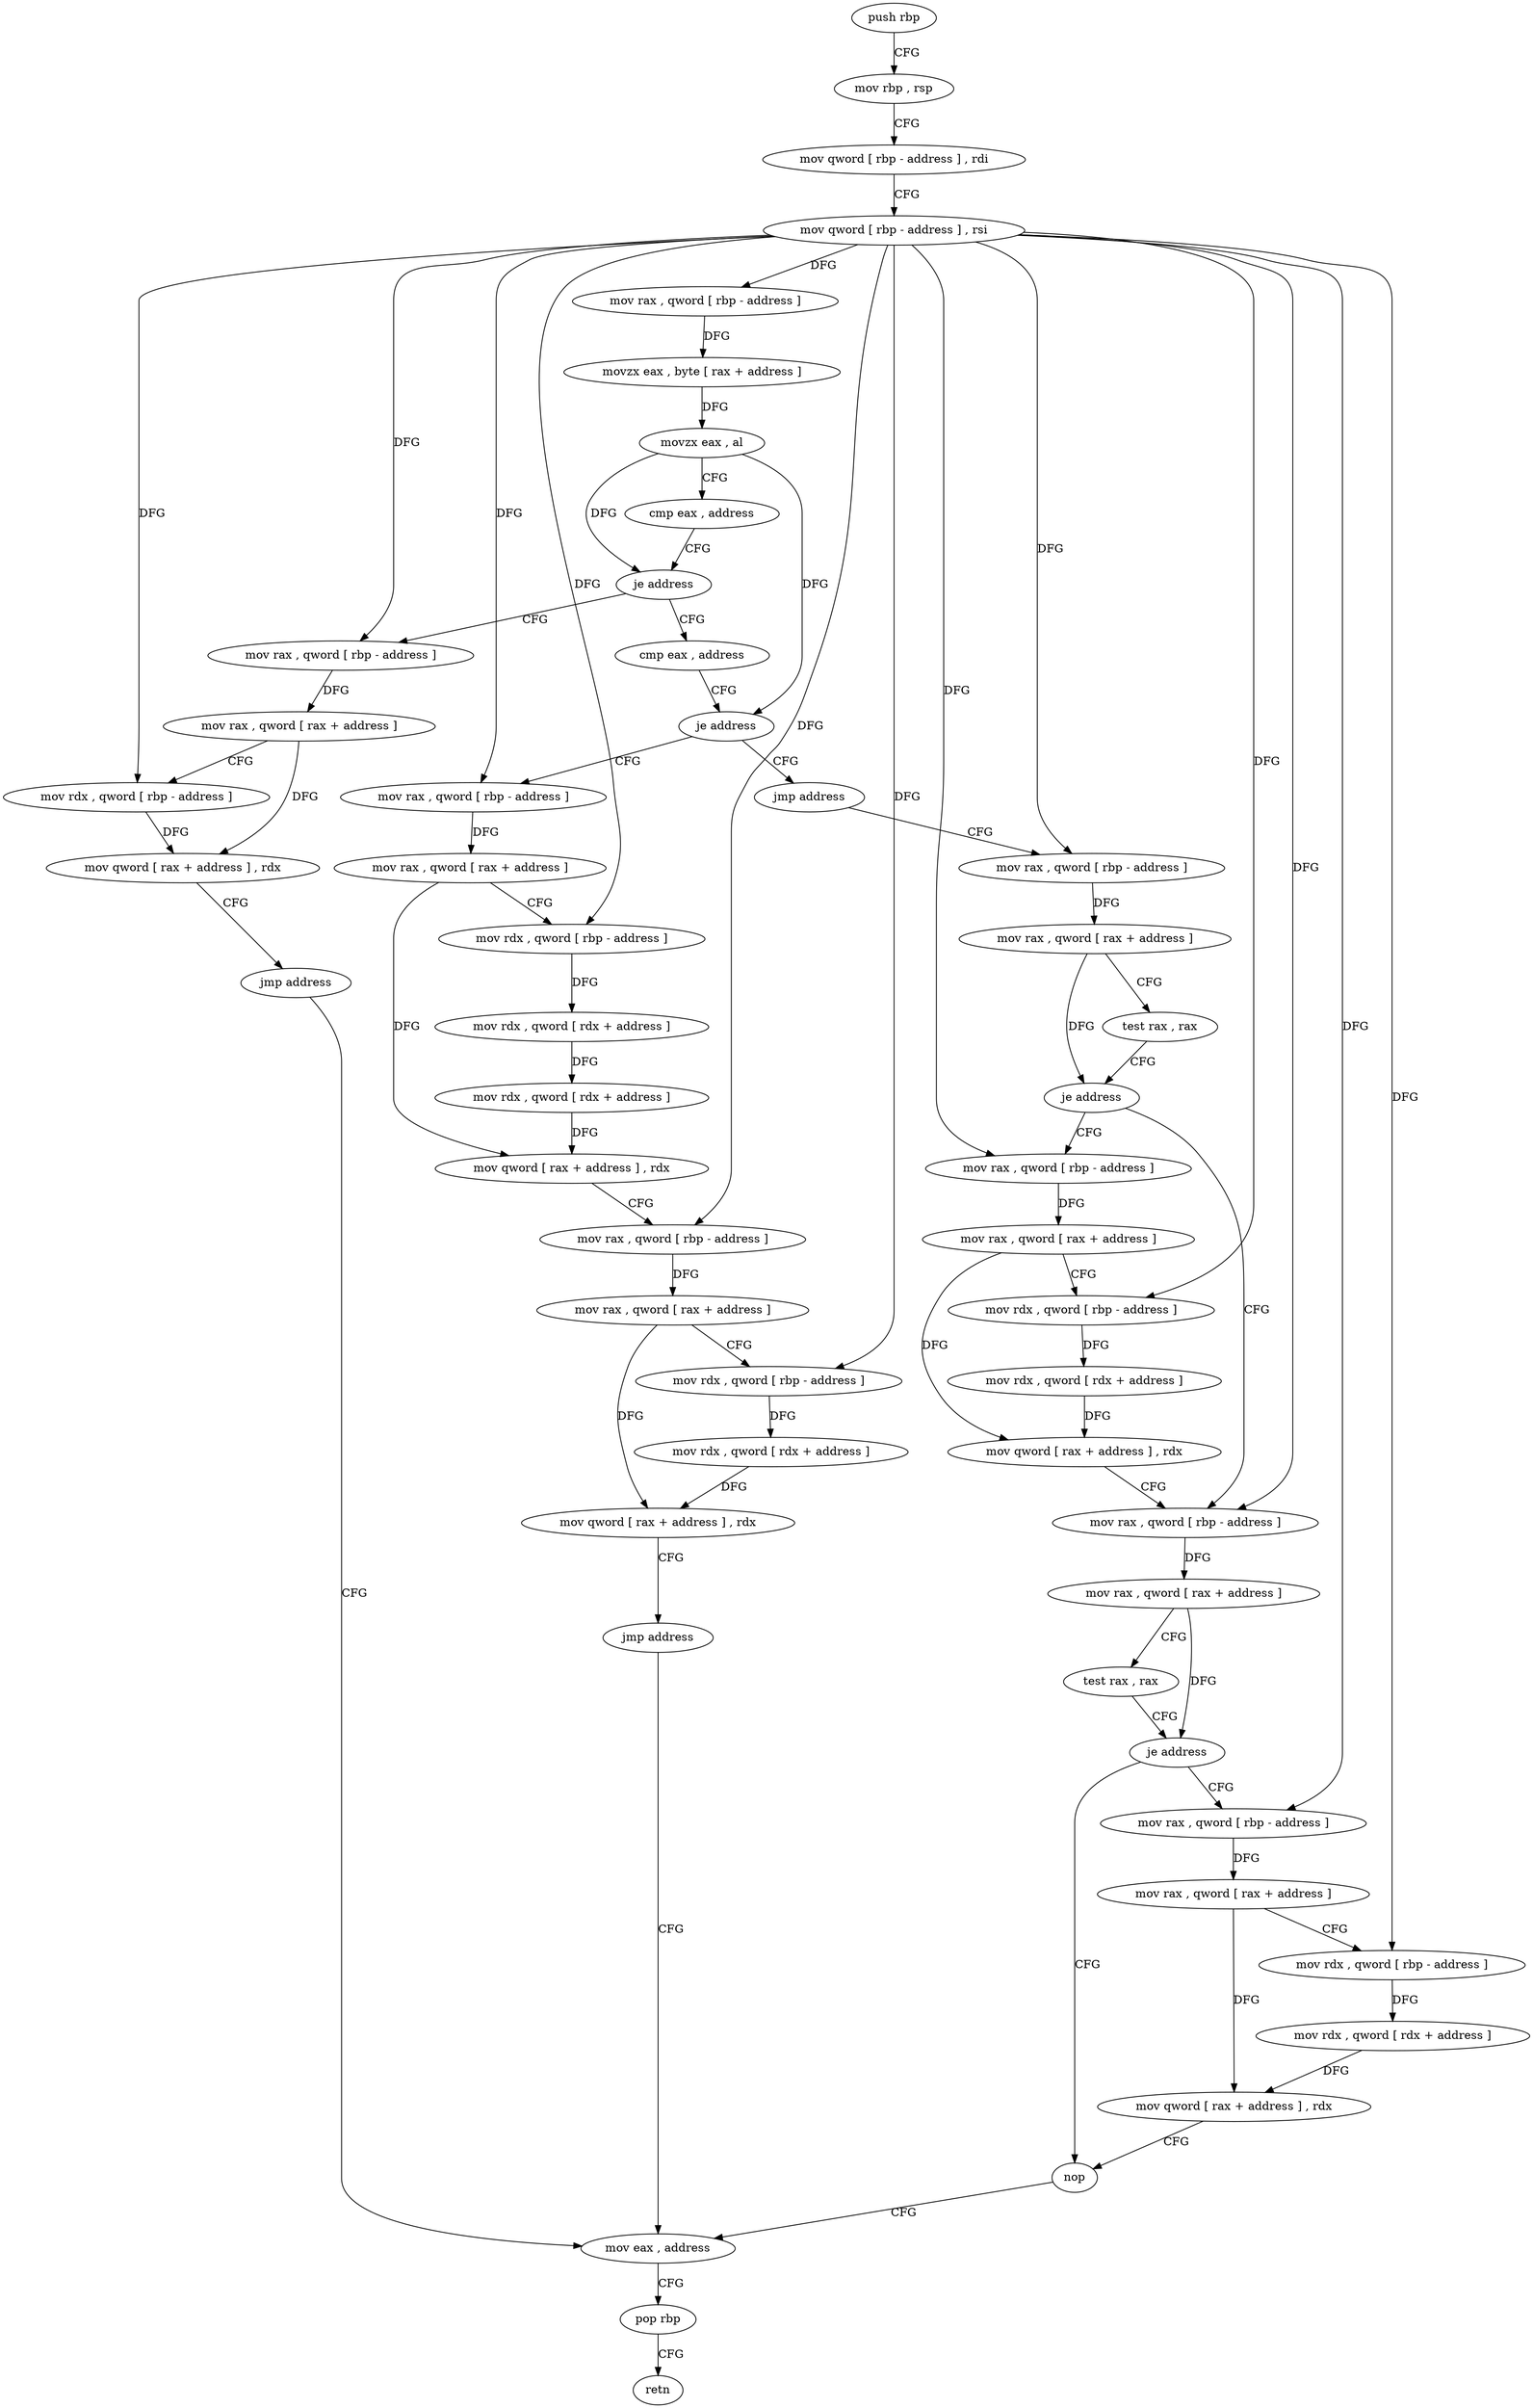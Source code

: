 digraph "func" {
"4394369" [label = "push rbp" ]
"4394370" [label = "mov rbp , rsp" ]
"4394373" [label = "mov qword [ rbp - address ] , rdi" ]
"4394377" [label = "mov qword [ rbp - address ] , rsi" ]
"4394381" [label = "mov rax , qword [ rbp - address ]" ]
"4394385" [label = "movzx eax , byte [ rax + address ]" ]
"4394389" [label = "movzx eax , al" ]
"4394392" [label = "cmp eax , address" ]
"4394395" [label = "je address" ]
"4394404" [label = "mov rax , qword [ rbp - address ]" ]
"4394397" [label = "cmp eax , address" ]
"4394408" [label = "mov rax , qword [ rax + address ]" ]
"4394412" [label = "mov rdx , qword [ rbp - address ]" ]
"4394416" [label = "mov qword [ rax + address ] , rdx" ]
"4394420" [label = "jmp address" ]
"4394535" [label = "mov eax , address" ]
"4394400" [label = "je address" ]
"4394422" [label = "mov rax , qword [ rbp - address ]" ]
"4394402" [label = "jmp address" ]
"4394540" [label = "pop rbp" ]
"4394541" [label = "retn" ]
"4394426" [label = "mov rax , qword [ rax + address ]" ]
"4394430" [label = "mov rdx , qword [ rbp - address ]" ]
"4394434" [label = "mov rdx , qword [ rdx + address ]" ]
"4394438" [label = "mov rdx , qword [ rdx + address ]" ]
"4394442" [label = "mov qword [ rax + address ] , rdx" ]
"4394446" [label = "mov rax , qword [ rbp - address ]" ]
"4394450" [label = "mov rax , qword [ rax + address ]" ]
"4394454" [label = "mov rdx , qword [ rbp - address ]" ]
"4394458" [label = "mov rdx , qword [ rdx + address ]" ]
"4394462" [label = "mov qword [ rax + address ] , rdx" ]
"4394466" [label = "jmp address" ]
"4394468" [label = "mov rax , qword [ rbp - address ]" ]
"4394472" [label = "mov rax , qword [ rax + address ]" ]
"4394476" [label = "test rax , rax" ]
"4394479" [label = "je address" ]
"4394501" [label = "mov rax , qword [ rbp - address ]" ]
"4394481" [label = "mov rax , qword [ rbp - address ]" ]
"4394505" [label = "mov rax , qword [ rax + address ]" ]
"4394509" [label = "test rax , rax" ]
"4394512" [label = "je address" ]
"4394534" [label = "nop" ]
"4394514" [label = "mov rax , qword [ rbp - address ]" ]
"4394485" [label = "mov rax , qword [ rax + address ]" ]
"4394489" [label = "mov rdx , qword [ rbp - address ]" ]
"4394493" [label = "mov rdx , qword [ rdx + address ]" ]
"4394497" [label = "mov qword [ rax + address ] , rdx" ]
"4394518" [label = "mov rax , qword [ rax + address ]" ]
"4394522" [label = "mov rdx , qword [ rbp - address ]" ]
"4394526" [label = "mov rdx , qword [ rdx + address ]" ]
"4394530" [label = "mov qword [ rax + address ] , rdx" ]
"4394369" -> "4394370" [ label = "CFG" ]
"4394370" -> "4394373" [ label = "CFG" ]
"4394373" -> "4394377" [ label = "CFG" ]
"4394377" -> "4394381" [ label = "DFG" ]
"4394377" -> "4394404" [ label = "DFG" ]
"4394377" -> "4394412" [ label = "DFG" ]
"4394377" -> "4394422" [ label = "DFG" ]
"4394377" -> "4394430" [ label = "DFG" ]
"4394377" -> "4394446" [ label = "DFG" ]
"4394377" -> "4394454" [ label = "DFG" ]
"4394377" -> "4394468" [ label = "DFG" ]
"4394377" -> "4394501" [ label = "DFG" ]
"4394377" -> "4394481" [ label = "DFG" ]
"4394377" -> "4394489" [ label = "DFG" ]
"4394377" -> "4394514" [ label = "DFG" ]
"4394377" -> "4394522" [ label = "DFG" ]
"4394381" -> "4394385" [ label = "DFG" ]
"4394385" -> "4394389" [ label = "DFG" ]
"4394389" -> "4394392" [ label = "CFG" ]
"4394389" -> "4394395" [ label = "DFG" ]
"4394389" -> "4394400" [ label = "DFG" ]
"4394392" -> "4394395" [ label = "CFG" ]
"4394395" -> "4394404" [ label = "CFG" ]
"4394395" -> "4394397" [ label = "CFG" ]
"4394404" -> "4394408" [ label = "DFG" ]
"4394397" -> "4394400" [ label = "CFG" ]
"4394408" -> "4394412" [ label = "CFG" ]
"4394408" -> "4394416" [ label = "DFG" ]
"4394412" -> "4394416" [ label = "DFG" ]
"4394416" -> "4394420" [ label = "CFG" ]
"4394420" -> "4394535" [ label = "CFG" ]
"4394535" -> "4394540" [ label = "CFG" ]
"4394400" -> "4394422" [ label = "CFG" ]
"4394400" -> "4394402" [ label = "CFG" ]
"4394422" -> "4394426" [ label = "DFG" ]
"4394402" -> "4394468" [ label = "CFG" ]
"4394540" -> "4394541" [ label = "CFG" ]
"4394426" -> "4394430" [ label = "CFG" ]
"4394426" -> "4394442" [ label = "DFG" ]
"4394430" -> "4394434" [ label = "DFG" ]
"4394434" -> "4394438" [ label = "DFG" ]
"4394438" -> "4394442" [ label = "DFG" ]
"4394442" -> "4394446" [ label = "CFG" ]
"4394446" -> "4394450" [ label = "DFG" ]
"4394450" -> "4394454" [ label = "CFG" ]
"4394450" -> "4394462" [ label = "DFG" ]
"4394454" -> "4394458" [ label = "DFG" ]
"4394458" -> "4394462" [ label = "DFG" ]
"4394462" -> "4394466" [ label = "CFG" ]
"4394466" -> "4394535" [ label = "CFG" ]
"4394468" -> "4394472" [ label = "DFG" ]
"4394472" -> "4394476" [ label = "CFG" ]
"4394472" -> "4394479" [ label = "DFG" ]
"4394476" -> "4394479" [ label = "CFG" ]
"4394479" -> "4394501" [ label = "CFG" ]
"4394479" -> "4394481" [ label = "CFG" ]
"4394501" -> "4394505" [ label = "DFG" ]
"4394481" -> "4394485" [ label = "DFG" ]
"4394505" -> "4394509" [ label = "CFG" ]
"4394505" -> "4394512" [ label = "DFG" ]
"4394509" -> "4394512" [ label = "CFG" ]
"4394512" -> "4394534" [ label = "CFG" ]
"4394512" -> "4394514" [ label = "CFG" ]
"4394534" -> "4394535" [ label = "CFG" ]
"4394514" -> "4394518" [ label = "DFG" ]
"4394485" -> "4394489" [ label = "CFG" ]
"4394485" -> "4394497" [ label = "DFG" ]
"4394489" -> "4394493" [ label = "DFG" ]
"4394493" -> "4394497" [ label = "DFG" ]
"4394497" -> "4394501" [ label = "CFG" ]
"4394518" -> "4394522" [ label = "CFG" ]
"4394518" -> "4394530" [ label = "DFG" ]
"4394522" -> "4394526" [ label = "DFG" ]
"4394526" -> "4394530" [ label = "DFG" ]
"4394530" -> "4394534" [ label = "CFG" ]
}
